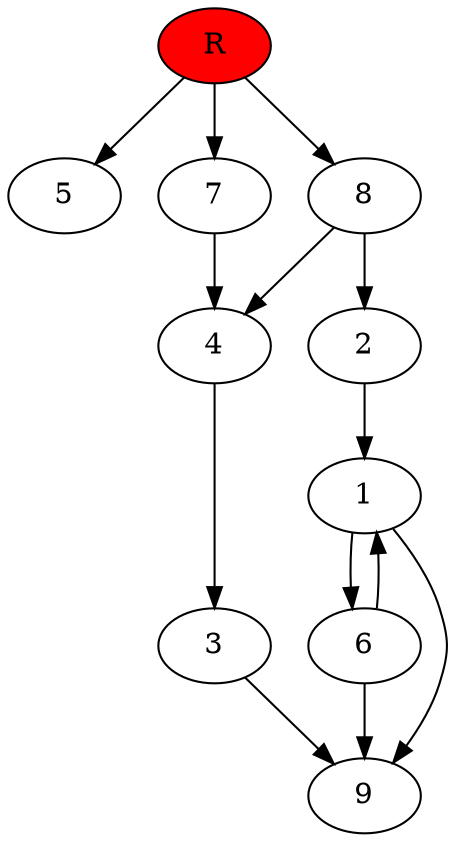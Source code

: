 digraph prb18729 {
	1
	2
	3
	4
	5
	6
	7
	8
	R [fillcolor="#ff0000" style=filled]
	1 -> 6
	1 -> 9
	2 -> 1
	3 -> 9
	4 -> 3
	6 -> 1
	6 -> 9
	7 -> 4
	8 -> 2
	8 -> 4
	R -> 5
	R -> 7
	R -> 8
}

